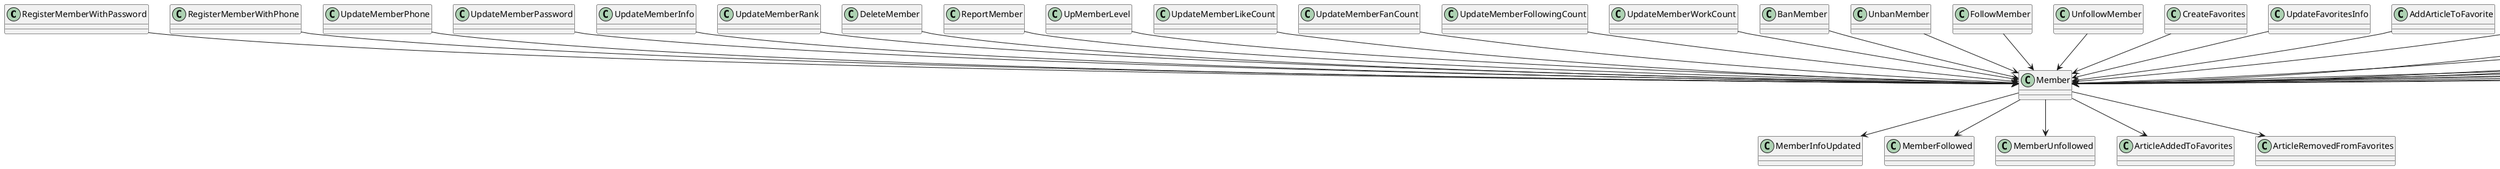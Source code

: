 @startuml
RegisterMemberWithPassword       -down-> Member
RegisterMemberWithPhone          -down-> Member
UpdateMemberPhone                -down-> Member
UpdateMemberPassword             -down-> Member
UpdateMemberInfo                 -down-> Member
UpdateMemberRank                 -down-> Member
DeleteMember                     -down-> Member
ReportMember                     -down-> Member
UpMemberLevel                    -down-> Member
UpdateMemberLikeCount            -down-> Member
UpdateMemberFanCount             -down-> Member
UpdateMemberFollowingCount       -down-> Member
UpdateMemberWorkCount            -down-> Member
BanMember                        -down-> Member
UnbanMember                      -down-> Member
FollowMember                     -down-> Member
UnfollowMember                   -down-> Member
CreateFavorites                  -down-> Member
UpdateFavoritesInfo              -down-> Member
AddArticleToFavorite             -down-> Member
RemoveArticleFromFavorite        -down-> Member
DeleteFavorites                  -down-> Member
UpdateFavoritesArticleCount      -down-> Member
UpdateMemberStarInfo             -down-> Member
UpdateMemberStardustCount        -down-> Member
UpdateBlackMemberInfo            -down-> Member
UpdateFollowMemberInfo           -down-> Member
UpdateMemberViewCount            -down-> Member
UpdateMemberWorkCountBatch       -down-> Member
UpdateMemberViewCountBatch       -down-> Member
UpdateBlackMemberInfoBatch       -down-> Member
UpdateFollowMemberInfoBatch      -down-> Member

Member -down-> MemberInfoUpdated
Member -down-> MemberFollowed
Member -down-> MemberUnfollowed
Member -down-> ArticleAddedToFavorites
Member -down-> ArticleRemovedFromFavorites
@enduml
